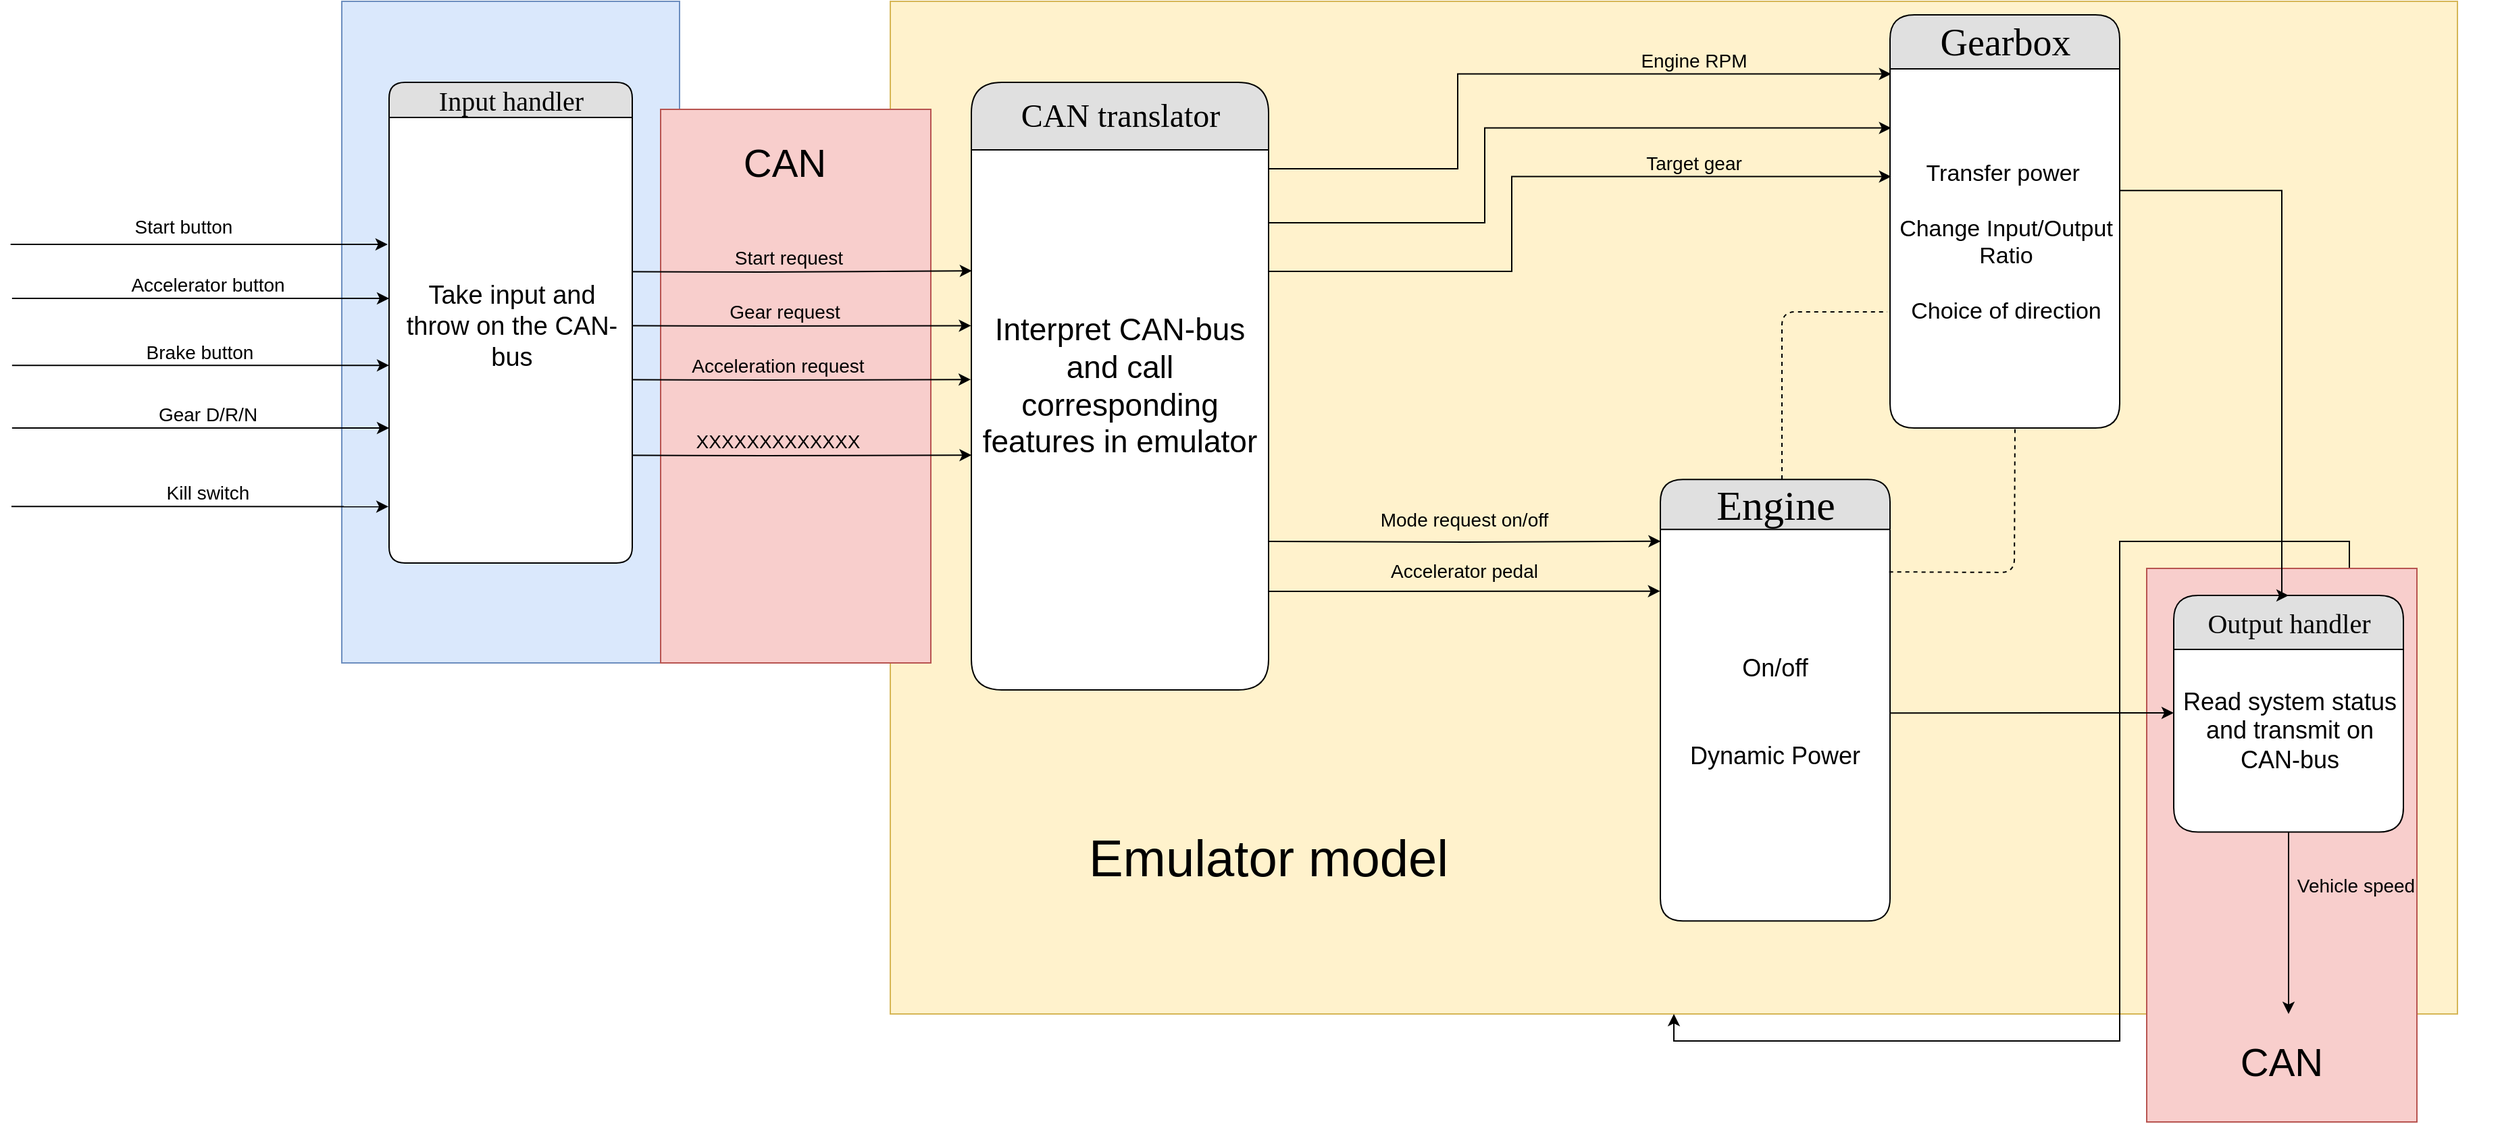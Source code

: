<mxfile version="13.7.9" type="device"><diagram name="Page-1" id="b520641d-4fe3-3701-9064-5fc419738815"><mxGraphModel dx="3416" dy="1360" grid="1" gridSize="10" guides="1" tooltips="1" connect="1" arrows="1" fold="1" page="1" pageScale="1" pageWidth="583" pageHeight="413" background="#ffffff" math="0" shadow="0"><root><mxCell id="0"/><mxCell id="1" parent="0"/><mxCell id="2C5eNXLCnwqbDBSJWQKp-1" value="" style="whiteSpace=wrap;html=1;fillColor=#fff2cc;strokeColor=#d6b656;" parent="1" vertex="1"><mxGeometry x="-10" y="50" width="1160" height="750" as="geometry"/></mxCell><mxCell id="OwTBeFlC6Q1bWwKbPNci-27" style="edgeStyle=orthogonalEdgeStyle;rounded=0;orthogonalLoop=1;jettySize=auto;html=1;exitX=0.75;exitY=0;exitDx=0;exitDy=0;" edge="1" parent="1" source="OwTBeFlC6Q1bWwKbPNci-23" target="2C5eNXLCnwqbDBSJWQKp-1"><mxGeometry relative="1" as="geometry"/></mxCell><mxCell id="OwTBeFlC6Q1bWwKbPNci-23" value="" style="rounded=0;whiteSpace=wrap;html=1;fillColor=#f8cecc;strokeColor=#b85450;" vertex="1" parent="1"><mxGeometry x="920" y="470" width="200" height="410" as="geometry"/></mxCell><mxCell id="OwTBeFlC6Q1bWwKbPNci-24" value="&lt;font style=&quot;font-size: 29px&quot;&gt;CAN&lt;/font&gt;" style="text;html=1;strokeColor=none;fillColor=none;align=center;verticalAlign=middle;whiteSpace=wrap;rounded=0;" vertex="1" parent="1"><mxGeometry x="1010" y="490" width="40" height="20" as="geometry"/></mxCell><mxCell id="2C5eNXLCnwqbDBSJWQKp-3" value="" style="rounded=0;whiteSpace=wrap;html=1;fillColor=#dae8fc;strokeColor=#6c8ebf;" parent="1" vertex="1"><mxGeometry x="-416" y="50" width="250" height="490" as="geometry"/></mxCell><mxCell id="OwTBeFlC6Q1bWwKbPNci-15" value="" style="rounded=0;whiteSpace=wrap;html=1;fillColor=#f8cecc;strokeColor=#b85450;" vertex="1" parent="1"><mxGeometry x="-180" y="130" width="200" height="410" as="geometry"/></mxCell><mxCell id="2C5eNXLCnwqbDBSJWQKp-2" value="&lt;font style=&quot;font-size: 38px&quot;&gt;Emulator model&lt;/font&gt;" style="text;html=1;strokeColor=none;fillColor=none;align=center;verticalAlign=middle;whiteSpace=wrap;rounded=0;" parent="1" vertex="1"><mxGeometry x="40" y="650" width="460" height="70" as="geometry"/></mxCell><mxCell id="2C5eNXLCnwqbDBSJWQKp-22" style="edgeStyle=orthogonalEdgeStyle;rounded=0;orthogonalLoop=1;jettySize=auto;html=1;exitX=1;exitY=0.5;exitDx=0;exitDy=0;entryX=-0.002;entryY=0.486;entryDx=0;entryDy=0;entryPerimeter=0;" parent="1" edge="1" target="2C5eNXLCnwqbDBSJWQKp-27"><mxGeometry relative="1" as="geometry"><mxPoint x="-258" y="330" as="sourcePoint"/><mxPoint x="21.08" y="330.024" as="targetPoint"/></mxGeometry></mxCell><mxCell id="2C5eNXLCnwqbDBSJWQKp-23" value="&lt;font style=&quot;font-size: 14px&quot;&gt;Acceleration request&lt;/font&gt;" style="text;html=1;strokeColor=none;fillColor=none;align=center;verticalAlign=middle;whiteSpace=wrap;rounded=0;" parent="1" vertex="1"><mxGeometry x="-198" y="310" width="210" height="20" as="geometry"/></mxCell><mxCell id="2C5eNXLCnwqbDBSJWQKp-25" value="&lt;font style=&quot;font-size: 24px&quot;&gt;CAN translator&lt;/font&gt;" style="swimlane;html=1;fontStyle=0;childLayout=stackLayout;horizontal=1;startSize=50;fillColor=#e0e0e0;horizontalStack=0;resizeParent=1;resizeLast=0;collapsible=1;marginBottom=0;swimlaneFillColor=#ffffff;align=center;rounded=1;shadow=0;comic=0;labelBackgroundColor=none;strokeWidth=1;fontFamily=Verdana;fontSize=12" parent="1" vertex="1"><mxGeometry x="50" y="110" width="220" height="450" as="geometry"><mxRectangle x="560" y="460" width="70" height="26" as="alternateBounds"/></mxGeometry></mxCell><mxCell id="2C5eNXLCnwqbDBSJWQKp-27" value="&lt;font style=&quot;font-size: 23px&quot;&gt;Interpret CAN-bus and call corresponding features in emulator&lt;/font&gt;" style="text;html=1;strokeColor=none;fillColor=none;align=center;verticalAlign=middle;whiteSpace=wrap;rounded=0;" parent="2C5eNXLCnwqbDBSJWQKp-25" vertex="1"><mxGeometry y="50" width="220" height="350" as="geometry"/></mxCell><mxCell id="21ea969265ad0168-22" value="&lt;font style=&quot;font-size: 28px&quot;&gt;Gearbox&lt;/font&gt;" style="swimlane;html=1;fontStyle=0;childLayout=stackLayout;horizontal=1;startSize=40;fillColor=#e0e0e0;horizontalStack=0;resizeParent=1;resizeLast=0;collapsible=1;marginBottom=0;swimlaneFillColor=#ffffff;align=center;rounded=1;shadow=0;comic=0;labelBackgroundColor=none;strokeWidth=1;fontFamily=Verdana;fontSize=12" parent="1" vertex="1"><mxGeometry x="730" y="60" width="170" height="306" as="geometry"/></mxCell><mxCell id="yFlNt0kf9X81AIdFAEOq-8" value="&lt;div style=&quot;text-align: center ; font-size: 17px&quot;&gt;&lt;span&gt;&lt;font style=&quot;font-size: 17px&quot;&gt;&lt;br&gt;&lt;/font&gt;&lt;/span&gt;&lt;/div&gt;&lt;div style=&quot;text-align: center ; font-size: 17px&quot;&gt;&lt;br&gt;&lt;/div&gt;&lt;div style=&quot;text-align: center ; font-size: 17px&quot;&gt;&lt;br&gt;&lt;/div&gt;&lt;div style=&quot;text-align: center ; font-size: 17px&quot;&gt;&lt;span&gt;&lt;font style=&quot;font-size: 17px&quot;&gt;Transfer power&amp;nbsp;&lt;/font&gt;&lt;/span&gt;&lt;/div&gt;&lt;div style=&quot;text-align: center ; font-size: 17px&quot;&gt;&lt;span&gt;&lt;font style=&quot;font-size: 17px&quot;&gt;&lt;br&gt;&lt;/font&gt;&lt;/span&gt;&lt;/div&gt;&lt;font style=&quot;font-size: 17px&quot;&gt;&lt;span&gt;&lt;div style=&quot;text-align: center&quot;&gt;&lt;span&gt;Change Input/Output Ratio&lt;/span&gt;&lt;/div&gt;&lt;div style=&quot;text-align: center&quot;&gt;&lt;span&gt;&lt;br&gt;&lt;/span&gt;&lt;/div&gt;&lt;/span&gt;&lt;span&gt;&lt;div style=&quot;text-align: center&quot;&gt;&lt;span&gt;Choice of direction&lt;/span&gt;&lt;/div&gt;&lt;/span&gt;&lt;/font&gt;" style="text;html=1;strokeColor=none;fillColor=none;spacingLeft=4;spacingRight=4;whiteSpace=wrap;overflow=hidden;rotatable=0;points=[[0,0.5],[1,0.5]];portConstraint=eastwest;align=left;" parent="21ea969265ad0168-22" vertex="1"><mxGeometry y="40" width="170" height="264" as="geometry"/></mxCell><mxCell id="2C5eNXLCnwqbDBSJWQKp-31" style="edgeStyle=orthogonalEdgeStyle;rounded=0;orthogonalLoop=1;jettySize=auto;html=1;exitX=1;exitY=0.5;exitDx=0;exitDy=0;entryX=0.001;entryY=0.646;entryDx=0;entryDy=0;entryPerimeter=0;" parent="1" edge="1" target="2C5eNXLCnwqbDBSJWQKp-27"><mxGeometry relative="1" as="geometry"><mxPoint x="-258" y="386" as="sourcePoint"/><mxPoint x="21.08" y="386.024" as="targetPoint"/></mxGeometry></mxCell><mxCell id="2C5eNXLCnwqbDBSJWQKp-32" value="&lt;span style=&quot;font-size: 14px&quot;&gt;XXXXXXXXXXXXX&lt;/span&gt;" style="text;html=1;strokeColor=none;fillColor=none;align=center;verticalAlign=middle;whiteSpace=wrap;rounded=0;" parent="1" vertex="1"><mxGeometry x="-198" y="366" width="210" height="20" as="geometry"/></mxCell><mxCell id="2C5eNXLCnwqbDBSJWQKp-33" style="edgeStyle=orthogonalEdgeStyle;rounded=0;orthogonalLoop=1;jettySize=auto;html=1;exitX=1;exitY=0.5;exitDx=0;exitDy=0;entryX=-0.001;entryY=0.372;entryDx=0;entryDy=0;entryPerimeter=0;" parent="1" edge="1" target="2C5eNXLCnwqbDBSJWQKp-27"><mxGeometry relative="1" as="geometry"><mxPoint x="-258" y="290" as="sourcePoint"/><mxPoint x="21.08" y="290.024" as="targetPoint"/></mxGeometry></mxCell><mxCell id="2C5eNXLCnwqbDBSJWQKp-34" value="&lt;font style=&quot;font-size: 14px&quot;&gt;Gear request&lt;/font&gt;" style="text;html=1;strokeColor=none;fillColor=none;align=center;verticalAlign=middle;whiteSpace=wrap;rounded=0;" parent="1" vertex="1"><mxGeometry x="-193" y="270" width="210" height="20" as="geometry"/></mxCell><mxCell id="2C5eNXLCnwqbDBSJWQKp-35" style="edgeStyle=orthogonalEdgeStyle;rounded=0;orthogonalLoop=1;jettySize=auto;html=1;exitX=1;exitY=0.5;exitDx=0;exitDy=0;entryX=0.002;entryY=0.256;entryDx=0;entryDy=0;entryPerimeter=0;" parent="1" edge="1" target="2C5eNXLCnwqbDBSJWQKp-27"><mxGeometry relative="1" as="geometry"><mxPoint x="-259.08" y="250" as="sourcePoint"/><mxPoint x="20.0" y="250.024" as="targetPoint"/></mxGeometry></mxCell><mxCell id="2C5eNXLCnwqbDBSJWQKp-36" value="&lt;font style=&quot;font-size: 14px&quot;&gt;Start request&lt;/font&gt;" style="text;html=1;strokeColor=none;fillColor=none;align=center;verticalAlign=middle;whiteSpace=wrap;rounded=0;" parent="1" vertex="1"><mxGeometry x="-190" y="230" width="210" height="20" as="geometry"/></mxCell><mxCell id="2C5eNXLCnwqbDBSJWQKp-38" style="edgeStyle=orthogonalEdgeStyle;rounded=0;orthogonalLoop=1;jettySize=auto;html=1;entryX=0.005;entryY=0.128;entryDx=0;entryDy=0;entryPerimeter=0;" parent="1" edge="1"><mxGeometry relative="1" as="geometry"><mxPoint x="270" y="174" as="sourcePoint"/><mxPoint x="730.85" y="103.792" as="targetPoint"/><Array as="points"><mxPoint x="270" y="174"/><mxPoint x="410" y="174"/><mxPoint x="410" y="104"/></Array></mxGeometry></mxCell><mxCell id="2C5eNXLCnwqbDBSJWQKp-39" value="&lt;font style=&quot;font-size: 14px&quot;&gt;Engine RPM&lt;/font&gt;" style="text;html=1;strokeColor=none;fillColor=none;align=center;verticalAlign=middle;whiteSpace=wrap;rounded=0;" parent="1" vertex="1"><mxGeometry x="480" y="84" width="210" height="20" as="geometry"/></mxCell><mxCell id="2C5eNXLCnwqbDBSJWQKp-40" style="edgeStyle=orthogonalEdgeStyle;rounded=0;orthogonalLoop=1;jettySize=auto;html=1;entryX=0.005;entryY=0.128;entryDx=0;entryDy=0;entryPerimeter=0;" parent="1" edge="1"><mxGeometry relative="1" as="geometry"><mxPoint x="270" y="214" as="sourcePoint"/><mxPoint x="730.85" y="143.792" as="targetPoint"/><Array as="points"><mxPoint x="270" y="214"/><mxPoint x="430" y="214"/><mxPoint x="430" y="144"/></Array></mxGeometry></mxCell><mxCell id="2C5eNXLCnwqbDBSJWQKp-42" style="edgeStyle=orthogonalEdgeStyle;rounded=0;orthogonalLoop=1;jettySize=auto;html=1;entryX=0.005;entryY=0.128;entryDx=0;entryDy=0;entryPerimeter=0;" parent="1" edge="1"><mxGeometry relative="1" as="geometry"><mxPoint x="270.0" y="250.0" as="sourcePoint"/><mxPoint x="730.85" y="179.792" as="targetPoint"/><Array as="points"><mxPoint x="450" y="250"/><mxPoint x="450" y="180"/></Array></mxGeometry></mxCell><mxCell id="2C5eNXLCnwqbDBSJWQKp-43" value="&lt;font style=&quot;font-size: 14px&quot;&gt;Target gear&lt;/font&gt;" style="text;html=1;strokeColor=none;fillColor=none;align=center;verticalAlign=middle;whiteSpace=wrap;rounded=0;" parent="1" vertex="1"><mxGeometry x="480" y="160" width="210" height="20" as="geometry"/></mxCell><mxCell id="2C5eNXLCnwqbDBSJWQKp-56" style="edgeStyle=orthogonalEdgeStyle;rounded=0;orthogonalLoop=1;jettySize=auto;html=1;entryX=0.001;entryY=0.033;entryDx=0;entryDy=0;entryPerimeter=0;" parent="1" edge="1" target="21ea969265ad0168-11"><mxGeometry relative="1" as="geometry"><mxPoint x="270" y="450" as="sourcePoint"/><mxPoint x="730" y="450" as="targetPoint"/><Array as="points"/></mxGeometry></mxCell><mxCell id="2C5eNXLCnwqbDBSJWQKp-57" value="&lt;font style=&quot;font-size: 14px&quot;&gt;Mode request on/off&lt;/font&gt;" style="text;html=1;strokeColor=none;fillColor=none;align=center;verticalAlign=middle;whiteSpace=wrap;rounded=0;" parent="1" vertex="1"><mxGeometry x="310" y="424.17" width="210" height="20" as="geometry"/></mxCell><mxCell id="2C5eNXLCnwqbDBSJWQKp-60" style="edgeStyle=orthogonalEdgeStyle;rounded=0;orthogonalLoop=1;jettySize=auto;html=1;entryX=-0.001;entryY=0.173;entryDx=0;entryDy=0;entryPerimeter=0;" parent="1" edge="1" target="21ea969265ad0168-11"><mxGeometry relative="1" as="geometry"><mxPoint x="270" y="487" as="sourcePoint"/><mxPoint x="540" y="488" as="targetPoint"/><Array as="points"><mxPoint x="270" y="487"/><mxPoint x="540" y="487"/></Array></mxGeometry></mxCell><mxCell id="2C5eNXLCnwqbDBSJWQKp-61" value="&lt;font style=&quot;font-size: 14px&quot;&gt;Accelerator pedal&lt;/font&gt;" style="text;html=1;strokeColor=none;fillColor=none;align=center;verticalAlign=middle;whiteSpace=wrap;rounded=0;" parent="1" vertex="1"><mxGeometry x="310" y="462" width="210" height="20" as="geometry"/></mxCell><mxCell id="2C5eNXLCnwqbDBSJWQKp-70" value="&lt;font style=&quot;font-size: 14px&quot;&gt;Vehicle speed&lt;/font&gt;" style="text;html=1;strokeColor=none;fillColor=none;align=center;verticalAlign=middle;whiteSpace=wrap;rounded=0;" parent="1" vertex="1"><mxGeometry x="970" y="690" width="210" height="30" as="geometry"/></mxCell><mxCell id="21ea969265ad0168-6" value="&lt;font style=&quot;font-size: 20px&quot;&gt;Input handler&lt;/font&gt;" style="swimlane;html=1;fontStyle=0;childLayout=stackLayout;horizontal=1;startSize=26;fillColor=#e0e0e0;horizontalStack=0;resizeParent=1;resizeLast=0;collapsible=1;marginBottom=0;swimlaneFillColor=#ffffff;align=center;rounded=1;shadow=0;comic=0;labelBackgroundColor=none;strokeWidth=1;fontFamily=Verdana;fontSize=12" parent="1" vertex="1"><mxGeometry x="-381" y="110" width="180" height="356" as="geometry"/></mxCell><mxCell id="21ea969265ad0168-7" value="&lt;div style=&quot;text-align: center&quot;&gt;&lt;span style=&quot;font-size: 19px&quot;&gt;&lt;br&gt;&lt;/span&gt;&lt;/div&gt;&lt;div style=&quot;text-align: center&quot;&gt;&lt;span style=&quot;font-size: 19px&quot;&gt;&lt;br&gt;&lt;/span&gt;&lt;/div&gt;&lt;div style=&quot;text-align: center&quot;&gt;&lt;span style=&quot;font-size: 19px&quot;&gt;&lt;br&gt;&lt;/span&gt;&lt;/div&gt;&lt;div style=&quot;text-align: center&quot;&gt;&lt;span style=&quot;font-size: 19px&quot;&gt;&lt;br&gt;&lt;/span&gt;&lt;/div&gt;&lt;div style=&quot;text-align: center&quot;&gt;&lt;span style=&quot;font-size: 19px&quot;&gt;&lt;br&gt;&lt;/span&gt;&lt;/div&gt;&lt;div style=&quot;text-align: center&quot;&gt;&lt;span style=&quot;font-size: 19px&quot;&gt;Take input and throw on the CAN-bus&lt;/span&gt;&lt;/div&gt;" style="text;html=1;strokeColor=none;fillColor=none;spacingLeft=4;spacingRight=4;whiteSpace=wrap;overflow=hidden;rotatable=0;points=[[0,0.5],[1,0.5]];portConstraint=eastwest;" parent="21ea969265ad0168-6" vertex="1"><mxGeometry y="26" width="180" height="324" as="geometry"/></mxCell><mxCell id="OwTBeFlC6Q1bWwKbPNci-2" style="edgeStyle=orthogonalEdgeStyle;rounded=0;orthogonalLoop=1;jettySize=auto;html=1;exitX=1;exitY=0.5;exitDx=0;exitDy=0;entryX=0.006;entryY=0.471;entryDx=0;entryDy=0;entryPerimeter=0;" edge="1" parent="1"><mxGeometry relative="1" as="geometry"><mxPoint x="-660.08" y="366" as="sourcePoint"/><mxPoint x="-381.0" y="366.024" as="targetPoint"/></mxGeometry></mxCell><mxCell id="OwTBeFlC6Q1bWwKbPNci-3" style="edgeStyle=orthogonalEdgeStyle;rounded=0;orthogonalLoop=1;jettySize=auto;html=1;exitX=1;exitY=0.5;exitDx=0;exitDy=0;entryX=0.006;entryY=0.471;entryDx=0;entryDy=0;entryPerimeter=0;" edge="1" parent="1"><mxGeometry relative="1" as="geometry"><mxPoint x="-660.08" y="270" as="sourcePoint"/><mxPoint x="-381.0" y="270.024" as="targetPoint"/></mxGeometry></mxCell><mxCell id="OwTBeFlC6Q1bWwKbPNci-4" style="edgeStyle=orthogonalEdgeStyle;rounded=0;orthogonalLoop=1;jettySize=auto;html=1;exitX=1;exitY=0.5;exitDx=0;exitDy=0;entryX=0.006;entryY=0.471;entryDx=0;entryDy=0;entryPerimeter=0;" edge="1" parent="1"><mxGeometry relative="1" as="geometry"><mxPoint x="-661.16" y="230" as="sourcePoint"/><mxPoint x="-382.08" y="230.024" as="targetPoint"/></mxGeometry></mxCell><mxCell id="OwTBeFlC6Q1bWwKbPNci-5" style="edgeStyle=orthogonalEdgeStyle;rounded=0;orthogonalLoop=1;jettySize=auto;html=1;exitX=1;exitY=0.5;exitDx=0;exitDy=0;entryX=0.006;entryY=0.471;entryDx=0;entryDy=0;entryPerimeter=0;" edge="1" parent="1"><mxGeometry relative="1" as="geometry"><mxPoint x="-660.08" y="319.58" as="sourcePoint"/><mxPoint x="-381" y="319.604" as="targetPoint"/></mxGeometry></mxCell><mxCell id="OwTBeFlC6Q1bWwKbPNci-6" value="&lt;font style=&quot;font-size: 14px&quot;&gt;Start button&lt;/font&gt;" style="text;html=1;strokeColor=none;fillColor=none;align=center;verticalAlign=middle;whiteSpace=wrap;rounded=0;" vertex="1" parent="1"><mxGeometry x="-638" y="207" width="210" height="20" as="geometry"/></mxCell><mxCell id="OwTBeFlC6Q1bWwKbPNci-7" value="&lt;font style=&quot;font-size: 14px&quot;&gt;Accelerator button&lt;/font&gt;" style="text;html=1;strokeColor=none;fillColor=none;align=center;verticalAlign=middle;whiteSpace=wrap;rounded=0;" vertex="1" parent="1"><mxGeometry x="-620" y="250" width="210" height="20" as="geometry"/></mxCell><mxCell id="OwTBeFlC6Q1bWwKbPNci-9" value="&lt;font style=&quot;font-size: 14px&quot;&gt;Brake button&lt;/font&gt;" style="text;html=1;strokeColor=none;fillColor=none;align=center;verticalAlign=middle;whiteSpace=wrap;rounded=0;" vertex="1" parent="1"><mxGeometry x="-626" y="300" width="210" height="20" as="geometry"/></mxCell><mxCell id="OwTBeFlC6Q1bWwKbPNci-10" value="&lt;font style=&quot;font-size: 14px&quot;&gt;Gear D/R/N&lt;/font&gt;" style="text;html=1;strokeColor=none;fillColor=none;align=center;verticalAlign=middle;whiteSpace=wrap;rounded=0;" vertex="1" parent="1"><mxGeometry x="-620" y="346" width="210" height="20" as="geometry"/></mxCell><mxCell id="OwTBeFlC6Q1bWwKbPNci-13" style="edgeStyle=orthogonalEdgeStyle;rounded=0;orthogonalLoop=1;jettySize=auto;html=1;exitX=1;exitY=0.5;exitDx=0;exitDy=0;entryX=0.006;entryY=0.471;entryDx=0;entryDy=0;entryPerimeter=0;" edge="1" parent="1"><mxGeometry relative="1" as="geometry"><mxPoint x="-660.54" y="424.17" as="sourcePoint"/><mxPoint x="-381.46" y="424.194" as="targetPoint"/></mxGeometry></mxCell><mxCell id="OwTBeFlC6Q1bWwKbPNci-14" value="&lt;span style=&quot;font-size: 14px&quot;&gt;Kill switch&lt;/span&gt;" style="text;html=1;strokeColor=none;fillColor=none;align=center;verticalAlign=middle;whiteSpace=wrap;rounded=0;" vertex="1" parent="1"><mxGeometry x="-620.46" y="404.17" width="210" height="20" as="geometry"/></mxCell><mxCell id="OwTBeFlC6Q1bWwKbPNci-16" value="&lt;font style=&quot;font-size: 29px&quot;&gt;CAN&lt;/font&gt;" style="text;html=1;strokeColor=none;fillColor=none;align=center;verticalAlign=middle;whiteSpace=wrap;rounded=0;" vertex="1" parent="1"><mxGeometry x="-108" y="160" width="40" height="20" as="geometry"/></mxCell><mxCell id="21ea969265ad0168-10" value="&lt;font style=&quot;font-size: 31px&quot;&gt;Engine&lt;/font&gt;" style="swimlane;html=1;fontStyle=0;childLayout=stackLayout;horizontal=1;startSize=37;fillColor=#e0e0e0;horizontalStack=0;resizeParent=1;resizeLast=0;collapsible=1;marginBottom=0;swimlaneFillColor=#ffffff;align=center;rounded=1;shadow=0;comic=0;labelBackgroundColor=none;strokeWidth=1;fontFamily=Verdana;fontSize=12" parent="1" vertex="1"><mxGeometry x="560" y="404.17" width="170" height="327" as="geometry"/></mxCell><mxCell id="OwTBeFlC6Q1bWwKbPNci-19" value="" style="endArrow=none;dashed=1;html=1;" edge="1" parent="21ea969265ad0168-10"><mxGeometry width="50" height="50" relative="1" as="geometry"><mxPoint x="90" y="-0.17" as="sourcePoint"/><mxPoint x="168" y="-124.17" as="targetPoint"/><Array as="points"><mxPoint x="90" y="-124.17"/></Array></mxGeometry></mxCell><mxCell id="21ea969265ad0168-11" value="&lt;div&gt;&lt;span style=&quot;font-size: 18px&quot;&gt;&lt;br&gt;&lt;/span&gt;&lt;/div&gt;&lt;div&gt;&lt;span style=&quot;font-size: 18px&quot;&gt;&lt;br&gt;&lt;/span&gt;&lt;/div&gt;&lt;div&gt;&lt;span style=&quot;font-size: 18px&quot;&gt;&lt;br&gt;&lt;/span&gt;&lt;/div&gt;&lt;div&gt;&lt;span style=&quot;font-size: 18px&quot;&gt;&lt;br&gt;&lt;/span&gt;&lt;/div&gt;&lt;div&gt;&lt;span style=&quot;font-size: 18px&quot;&gt;On/off&lt;/span&gt;&lt;span style=&quot;font-size: 18px&quot;&gt;&lt;br&gt;&lt;/span&gt;&lt;/div&gt;&lt;div&gt;&lt;span style=&quot;font-size: 18px&quot;&gt;&lt;br&gt;&lt;/span&gt;&lt;/div&gt;&lt;div&gt;&lt;span style=&quot;font-size: 18px&quot;&gt;&lt;br&gt;&lt;/span&gt;&lt;/div&gt;&lt;div&gt;&lt;span style=&quot;font-size: 18px&quot;&gt;Dynamic Power&lt;/span&gt;&lt;/div&gt;&lt;div&gt;&lt;br&gt;&lt;/div&gt;&lt;br&gt;&lt;div&gt;&lt;br&gt;&lt;/div&gt;" style="text;html=1;strokeColor=none;fillColor=none;spacingLeft=4;spacingRight=4;whiteSpace=wrap;overflow=hidden;rotatable=0;points=[[0,0.5],[1,0.5]];portConstraint=eastwest;align=center;" parent="21ea969265ad0168-10" vertex="1"><mxGeometry y="37" width="170" height="264" as="geometry"/></mxCell><mxCell id="OwTBeFlC6Q1bWwKbPNci-18" value="" style="endArrow=none;dashed=1;html=1;exitX=0.996;exitY=0.119;exitDx=0;exitDy=0;entryX=0.544;entryY=1.011;entryDx=0;entryDy=0;entryPerimeter=0;exitPerimeter=0;" edge="1" parent="1" source="21ea969265ad0168-11" target="yFlNt0kf9X81AIdFAEOq-8"><mxGeometry width="50" height="50" relative="1" as="geometry"><mxPoint x="780" y="390" as="sourcePoint"/><mxPoint x="820" y="370" as="targetPoint"/><Array as="points"><mxPoint x="822" y="473"/></Array></mxGeometry></mxCell><mxCell id="21ea969265ad0168-26" value="&lt;font style=&quot;font-size: 20px&quot;&gt;Output handler&lt;/font&gt;" style="swimlane;html=1;fontStyle=0;childLayout=stackLayout;horizontal=1;startSize=40;fillColor=#e0e0e0;horizontalStack=0;resizeParent=1;resizeLast=0;collapsible=1;marginBottom=0;swimlaneFillColor=#ffffff;align=center;rounded=1;shadow=0;comic=0;labelBackgroundColor=none;strokeWidth=1;fontFamily=Verdana;fontSize=12" parent="1" vertex="1"><mxGeometry x="940" y="490" width="170" height="175.31" as="geometry"><mxRectangle x="560" y="460" width="70" height="26" as="alternateBounds"/></mxGeometry></mxCell><mxCell id="21ea969265ad0168-27" value="&lt;div style=&quot;text-align: center&quot;&gt;&lt;span style=&quot;font-size: 18px&quot;&gt;&lt;br&gt;&lt;/span&gt;&lt;/div&gt;&lt;div style=&quot;text-align: center&quot;&gt;&lt;span style=&quot;font-size: 18px&quot;&gt;Read system status and transmit on CAN-bus&lt;/span&gt;&lt;/div&gt;" style="text;html=1;strokeColor=none;fillColor=none;spacingLeft=4;spacingRight=4;whiteSpace=wrap;overflow=hidden;rotatable=0;points=[[0,0.5],[1,0.5]];portConstraint=eastwest;" parent="21ea969265ad0168-26" vertex="1"><mxGeometry y="40" width="170" height="130" as="geometry"/></mxCell><mxCell id="OwTBeFlC6Q1bWwKbPNci-21" style="edgeStyle=orthogonalEdgeStyle;rounded=0;orthogonalLoop=1;jettySize=auto;html=1;" edge="1" parent="1"><mxGeometry relative="1" as="geometry"><mxPoint x="730" y="577.1" as="sourcePoint"/><mxPoint x="940" y="577" as="targetPoint"/><Array as="points"><mxPoint x="730" y="577.1"/><mxPoint x="1000" y="577.1"/></Array></mxGeometry></mxCell><mxCell id="OwTBeFlC6Q1bWwKbPNci-22" style="edgeStyle=orthogonalEdgeStyle;rounded=0;orthogonalLoop=1;jettySize=auto;html=1;entryX=0.5;entryY=0;entryDx=0;entryDy=0;" edge="1" parent="1" target="21ea969265ad0168-26"><mxGeometry relative="1" as="geometry"><mxPoint x="900.0" y="190.1" as="sourcePoint"/><mxPoint x="1110.0" y="190" as="targetPoint"/><Array as="points"><mxPoint x="1020" y="190"/></Array></mxGeometry></mxCell><mxCell id="OwTBeFlC6Q1bWwKbPNci-25" value="" style="endArrow=classic;html=1;exitX=0.5;exitY=1;exitDx=0;exitDy=0;" edge="1" parent="1" source="21ea969265ad0168-26"><mxGeometry width="50" height="50" relative="1" as="geometry"><mxPoint x="1030" y="760" as="sourcePoint"/><mxPoint x="1025" y="800" as="targetPoint"/></mxGeometry></mxCell><mxCell id="OwTBeFlC6Q1bWwKbPNci-26" value="&lt;font style=&quot;font-size: 29px&quot;&gt;CAN&lt;/font&gt;" style="text;html=1;strokeColor=none;fillColor=none;align=center;verticalAlign=middle;whiteSpace=wrap;rounded=0;" vertex="1" parent="1"><mxGeometry x="1000" y="826" width="40" height="20" as="geometry"/></mxCell></root></mxGraphModel></diagram></mxfile>